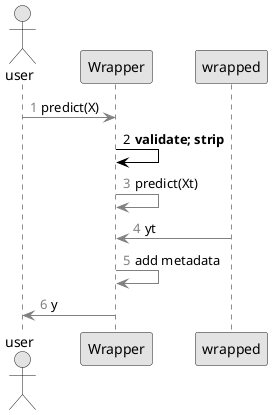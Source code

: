 @startuml

skinparam monochrome true
skinparam shadowing false

actor user

participant Wrapper

participant wrapped

autonumber 1 "<font color=grey>"
user -[#grey]> Wrapper : predict(X)
autonumber 2 "<font color=black>"
Wrapper -[#black]> Wrapper : **validate; strip**
autonumber 3 "<font color=grey>"
Wrapper -[#grey]> Wrapper : predict(Xt)
wrapped -[#grey]> Wrapper : yt
Wrapper -[#grey]> Wrapper : add metadata
Wrapper -[#grey]> user : y

@enduml
